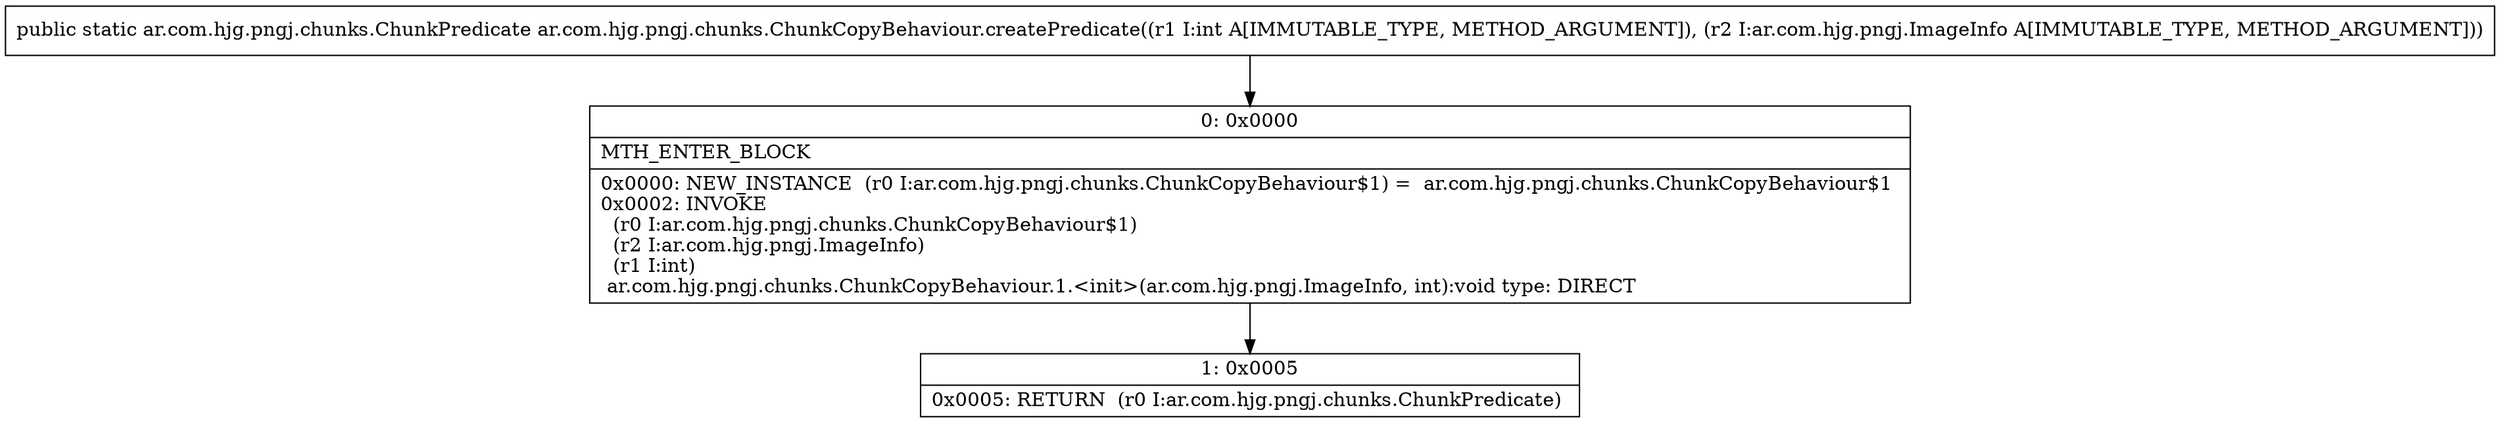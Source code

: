 digraph "CFG forar.com.hjg.pngj.chunks.ChunkCopyBehaviour.createPredicate(ILar\/com\/hjg\/pngj\/ImageInfo;)Lar\/com\/hjg\/pngj\/chunks\/ChunkPredicate;" {
Node_0 [shape=record,label="{0\:\ 0x0000|MTH_ENTER_BLOCK\l|0x0000: NEW_INSTANCE  (r0 I:ar.com.hjg.pngj.chunks.ChunkCopyBehaviour$1) =  ar.com.hjg.pngj.chunks.ChunkCopyBehaviour$1 \l0x0002: INVOKE  \l  (r0 I:ar.com.hjg.pngj.chunks.ChunkCopyBehaviour$1)\l  (r2 I:ar.com.hjg.pngj.ImageInfo)\l  (r1 I:int)\l ar.com.hjg.pngj.chunks.ChunkCopyBehaviour.1.\<init\>(ar.com.hjg.pngj.ImageInfo, int):void type: DIRECT \l}"];
Node_1 [shape=record,label="{1\:\ 0x0005|0x0005: RETURN  (r0 I:ar.com.hjg.pngj.chunks.ChunkPredicate) \l}"];
MethodNode[shape=record,label="{public static ar.com.hjg.pngj.chunks.ChunkPredicate ar.com.hjg.pngj.chunks.ChunkCopyBehaviour.createPredicate((r1 I:int A[IMMUTABLE_TYPE, METHOD_ARGUMENT]), (r2 I:ar.com.hjg.pngj.ImageInfo A[IMMUTABLE_TYPE, METHOD_ARGUMENT])) }"];
MethodNode -> Node_0;
Node_0 -> Node_1;
}

